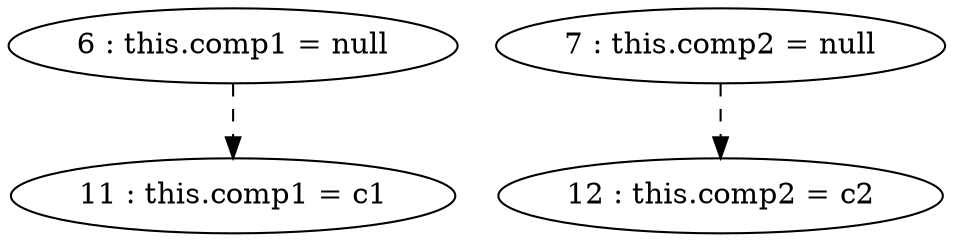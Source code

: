 digraph G {
"6 : this.comp1 = null"
"6 : this.comp1 = null" -> "11 : this.comp1 = c1" [style=dashed]
"7 : this.comp2 = null"
"7 : this.comp2 = null" -> "12 : this.comp2 = c2" [style=dashed]
"11 : this.comp1 = c1"
"12 : this.comp2 = c2"
}
